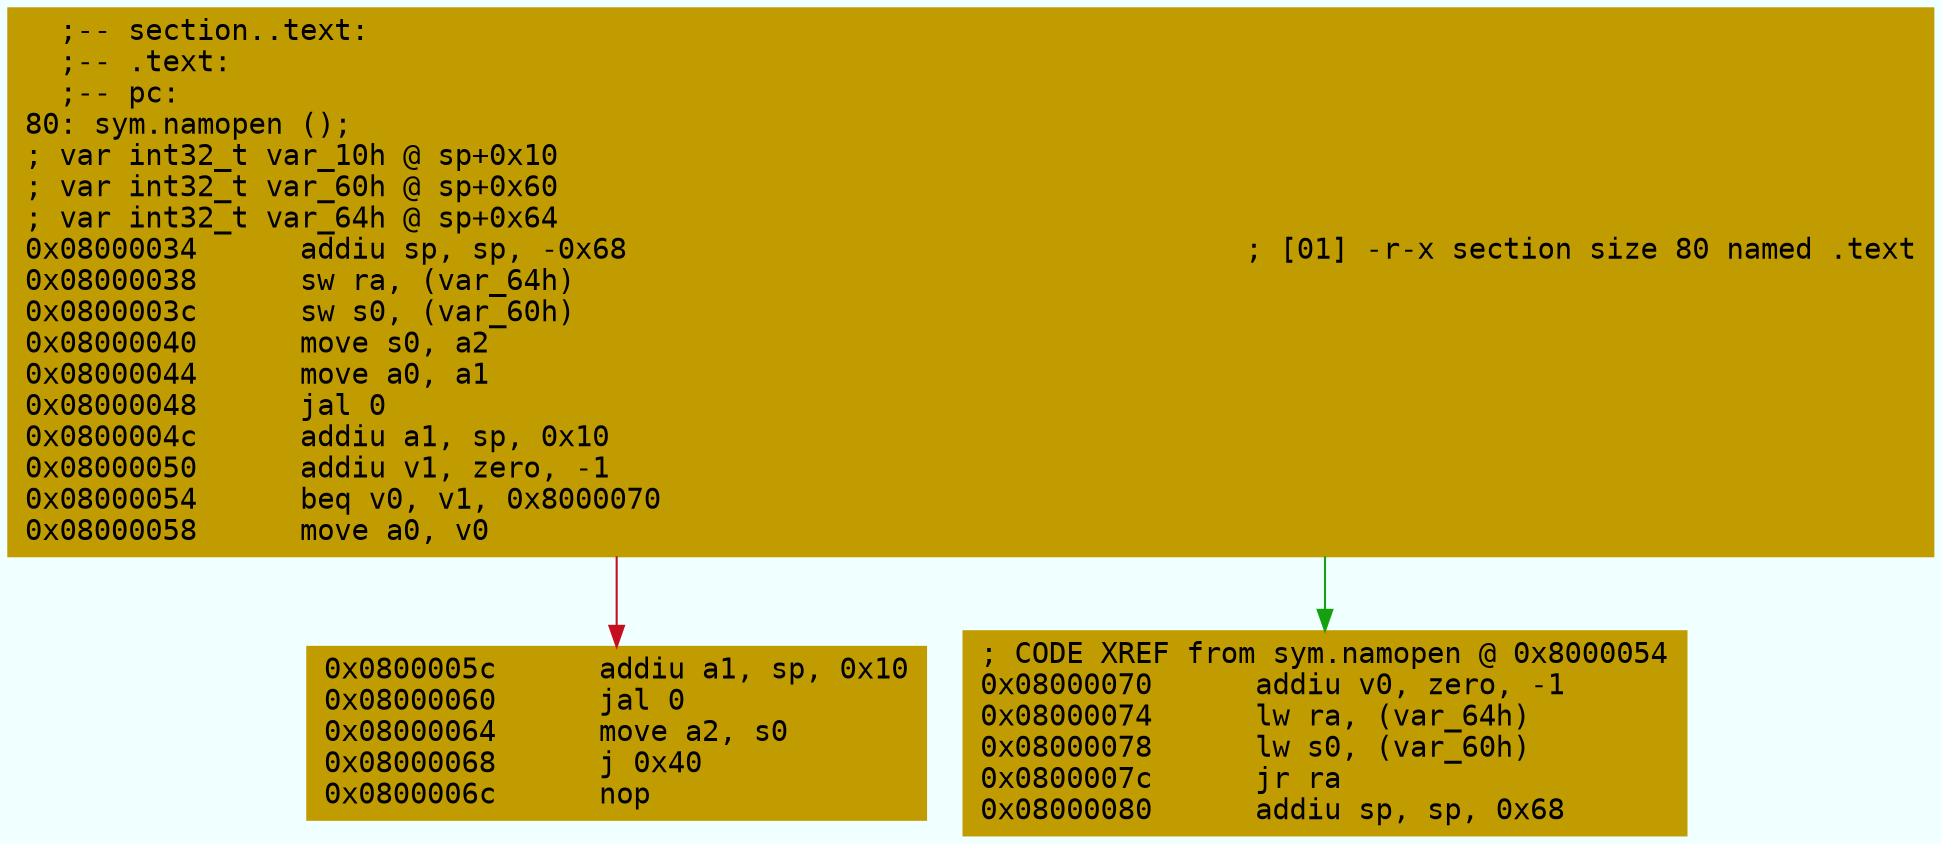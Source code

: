 digraph code {
	graph [bgcolor=azure fontsize=8 fontname="Courier" splines="ortho"];
	node [fillcolor=gray style=filled shape=box];
	edge [arrowhead="normal"];
	"0x08000034" [URL="sym.namopen/0x08000034", fillcolor="#c19c00",color="#c19c00", fontname="Courier",label="  ;-- section..text:\l  ;-- .text:\l  ;-- pc:\l80: sym.namopen ();\l; var int32_t var_10h @ sp+0x10\l; var int32_t var_60h @ sp+0x60\l; var int32_t var_64h @ sp+0x64\l0x08000034      addiu sp, sp, -0x68                                    ; [01] -r-x section size 80 named .text\l0x08000038      sw ra, (var_64h)\l0x0800003c      sw s0, (var_60h)\l0x08000040      move s0, a2\l0x08000044      move a0, a1\l0x08000048      jal 0\l0x0800004c      addiu a1, sp, 0x10\l0x08000050      addiu v1, zero, -1\l0x08000054      beq v0, v1, 0x8000070\l0x08000058      move a0, v0\l"]
	"0x0800005c" [URL="sym.namopen/0x0800005c", fillcolor="#c19c00",color="#c19c00", fontname="Courier",label="0x0800005c      addiu a1, sp, 0x10\l0x08000060      jal 0\l0x08000064      move a2, s0\l0x08000068      j 0x40\l0x0800006c      nop\l"]
	"0x08000070" [URL="sym.namopen/0x08000070", fillcolor="#c19c00",color="#c19c00", fontname="Courier",label="; CODE XREF from sym.namopen @ 0x8000054\l0x08000070      addiu v0, zero, -1\l0x08000074      lw ra, (var_64h)\l0x08000078      lw s0, (var_60h)\l0x0800007c      jr ra\l0x08000080      addiu sp, sp, 0x68\l"]
        "0x08000034" -> "0x08000070" [color="#13a10e"];
        "0x08000034" -> "0x0800005c" [color="#c50f1f"];
}
